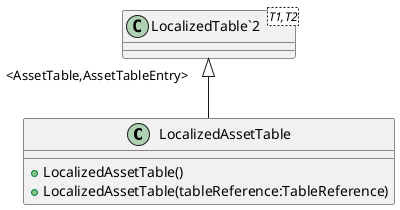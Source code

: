 @startuml
class LocalizedAssetTable {
    + LocalizedAssetTable()
    + LocalizedAssetTable(tableReference:TableReference)
}
class "LocalizedTable`2"<T1,T2> {
}
"LocalizedTable`2" "<AssetTable,AssetTableEntry>" <|-- LocalizedAssetTable
@enduml
